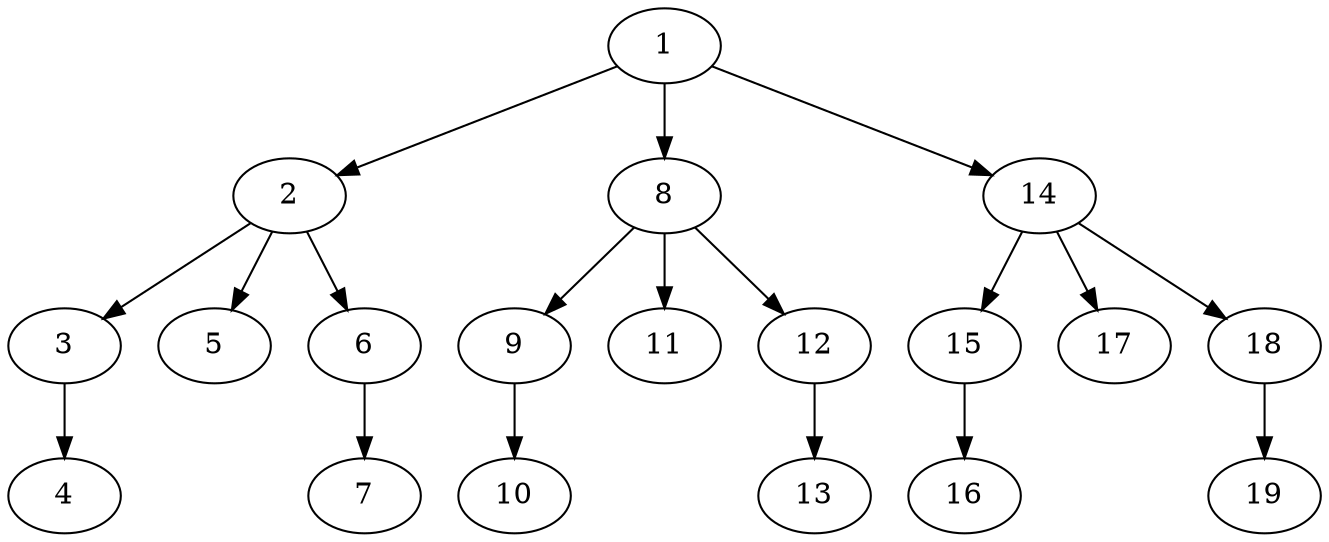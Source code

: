 strict digraph "" {
	1 -> 2;
	1 -> 8;
	1 -> 14;
	2 -> 3;
	2 -> 5;
	2 -> 6;
	3 -> 4;
	6 -> 7;
	8 -> 9;
	8 -> 11;
	8 -> 12;
	9 -> 10;
	12 -> 13;
	14 -> 15;
	14 -> 17;
	14 -> 18;
	15 -> 16;
	18 -> 19;
}
